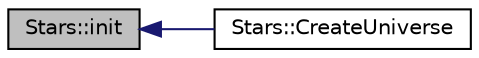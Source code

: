 digraph "Stars::init"
{
  edge [fontname="Helvetica",fontsize="10",labelfontname="Helvetica",labelfontsize="10"];
  node [fontname="Helvetica",fontsize="10",shape=record];
  rankdir="LR";
  Node1 [label="Stars::init",height=0.2,width=0.4,color="black", fillcolor="grey75", style="filled", fontcolor="black"];
  Node1 -> Node2 [dir="back",color="midnightblue",fontsize="10",style="solid",fontname="Helvetica"];
  Node2 [label="Stars::CreateUniverse",height=0.2,width=0.4,color="black", fillcolor="white", style="filled",URL="$class_stars.html#ae3eceb58ea18fc3c8fde7be2e2ec3d2c"];
}
